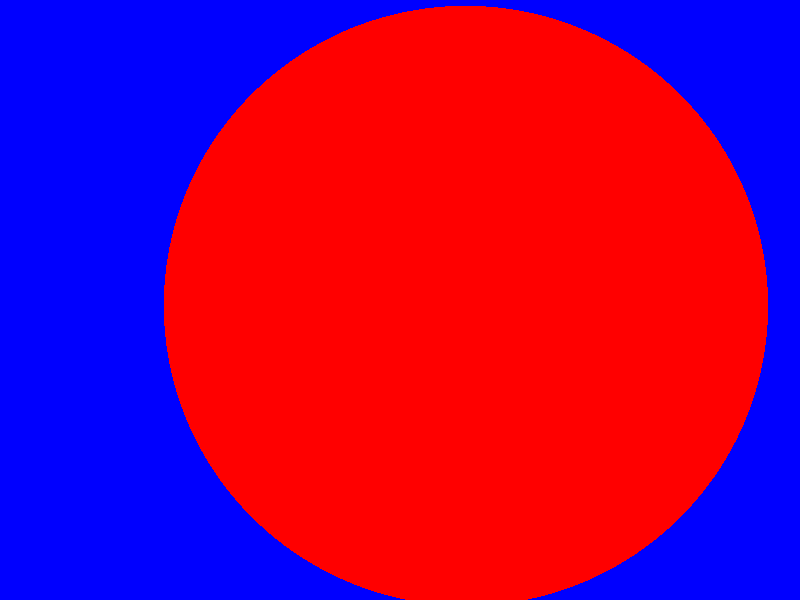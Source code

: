 // This is a simple red sphere

// first, the camera position
camera {
  location <2, 5, -10>
  look_at <0, 0, 0>
}

// now, some light
light_source {
  <0, -10, 0>
  color rgb <1, 1, 1>
}

// the sphere
sphere {
  <1, 0, 0>, 5
  pigment {
    color rgb <1, 0, 0>
  }
}

background { 
  color rgb <0, 0, 1>
}
